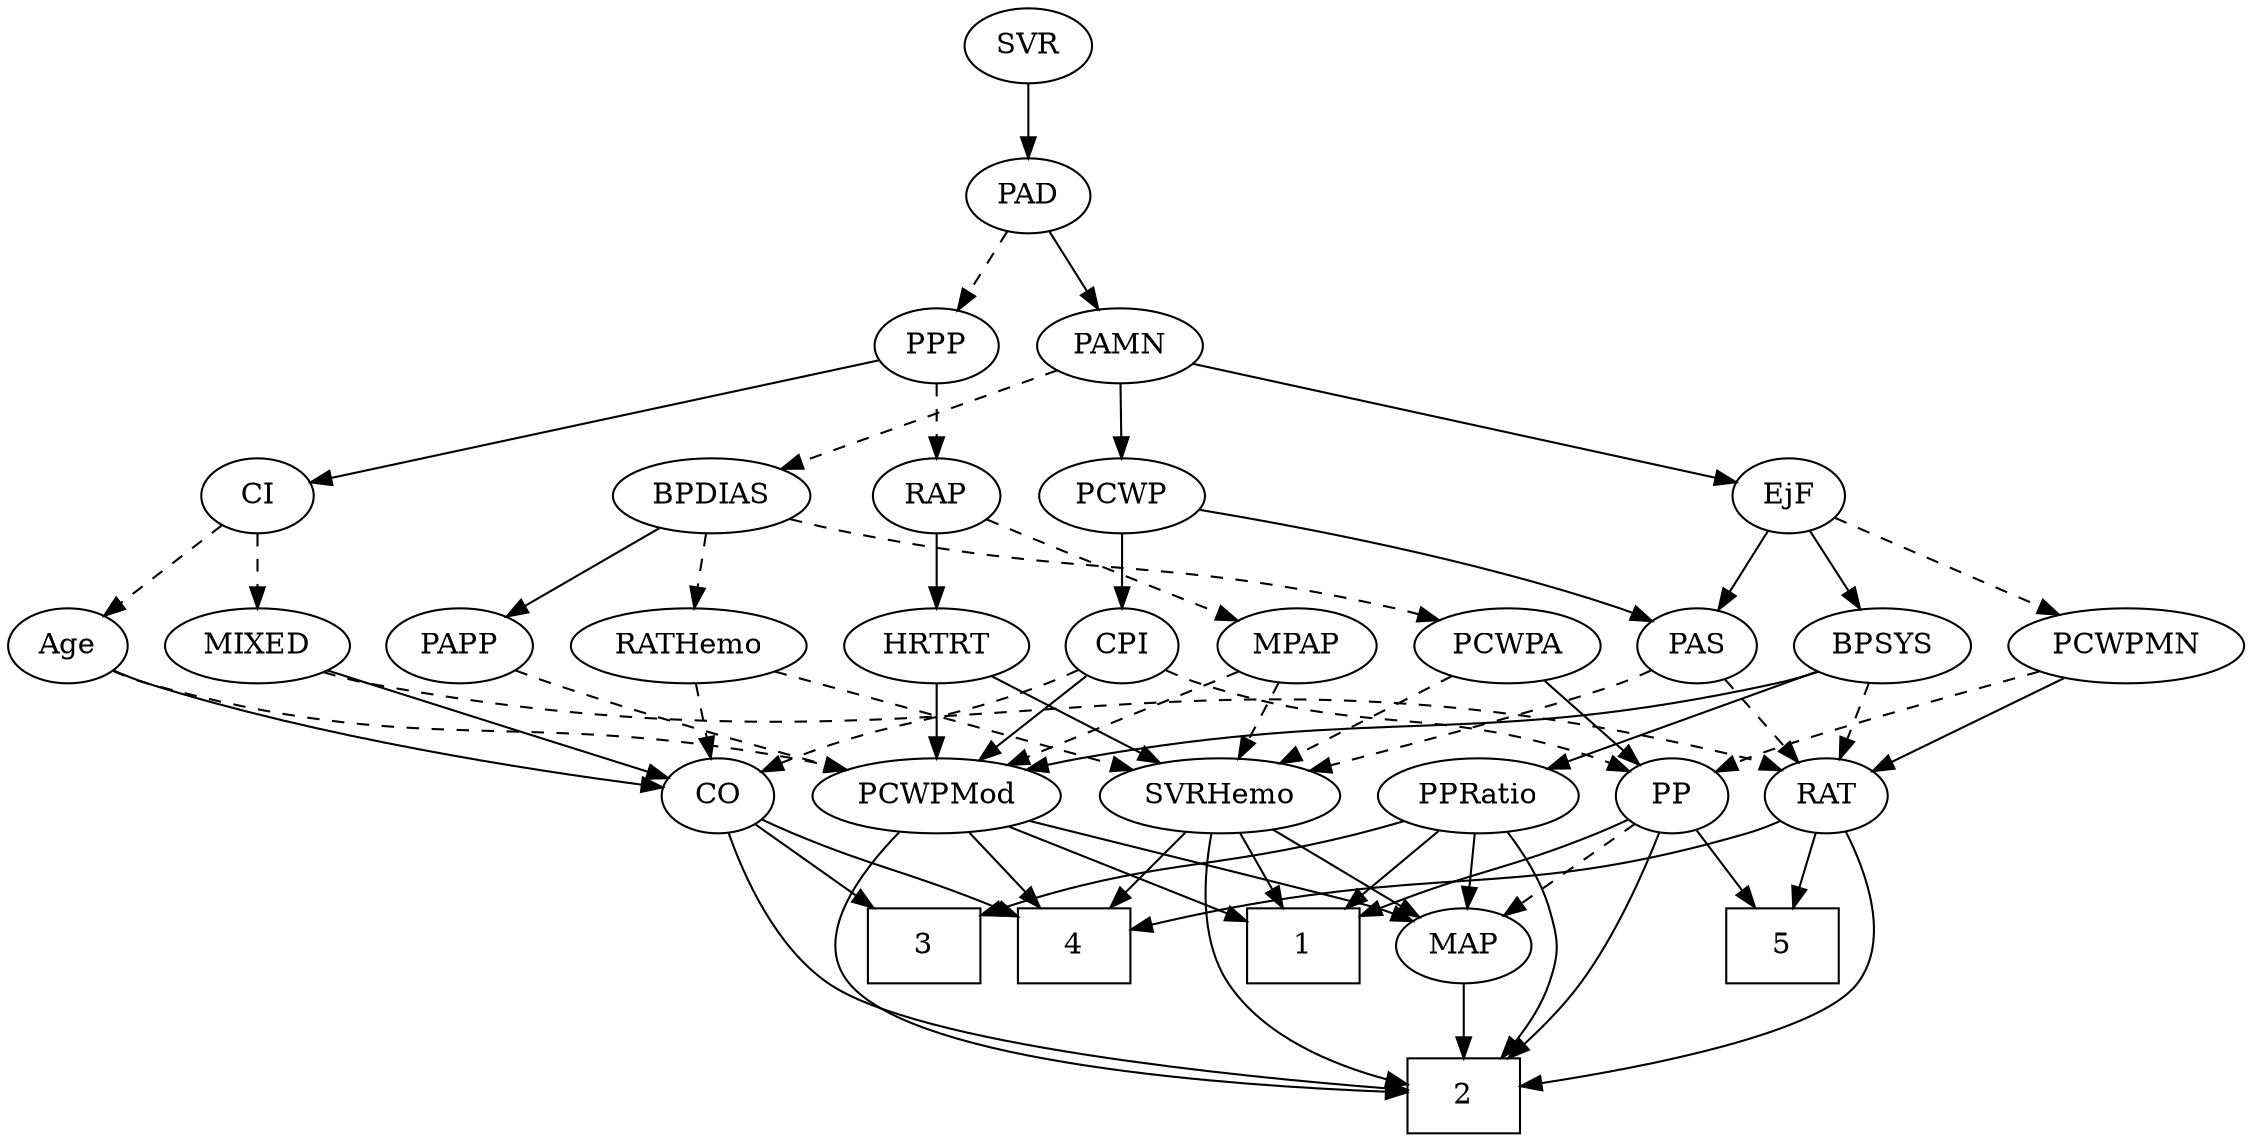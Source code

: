 strict digraph {
	graph [bb="0,0,993.05,540"];
	node [label="\N"];
	1	[height=0.5,
		pos="627,90",
		shape=box,
		width=0.75];
	2	[height=0.5,
		pos="551,18",
		shape=box,
		width=0.75];
	3	[height=0.5,
		pos="365,90",
		shape=box,
		width=0.75];
	4	[height=0.5,
		pos="437,90",
		shape=box,
		width=0.75];
	5	[height=0.5,
		pos="775,90",
		shape=box,
		width=0.75];
	Age	[height=0.5,
		pos="27,234",
		width=0.75];
	CO	[height=0.5,
		pos="301,162",
		width=0.75];
	Age -> CO	[pos="e,274.77,166.88 47.613,222.31 52.566,220.01 57.9,217.75 63,216 132.62,192.14 217.44,176.25 264.71,168.5",
		style=solid];
	PCWPMod	[height=0.5,
		pos="403,162",
		width=1.4443];
	Age -> PCWPMod	[pos="e,363.74,173.95 47.509,221.98 52.465,219.69 57.828,217.52 63,216 180.84,181.36 216.42,203.36 337,180 342.45,178.95 348.11,177.71 \
353.73,176.39",
		style=dashed];
	EjF	[height=0.5,
		pos="806,306",
		width=0.75];
	BPSYS	[height=0.5,
		pos="765,234",
		width=1.0471];
	EjF -> BPSYS	[pos="e,774.74,251.63 796.49,288.76 791.54,280.32 785.38,269.8 779.83,260.31",
		style=solid];
	PAS	[height=0.5,
		pos="848,234",
		width=0.75];
	EjF -> PAS	[pos="e,838.22,251.31 815.53,289.12 820.67,280.56 827.12,269.8 832.92,260.13",
		style=solid];
	PCWPMN	[height=0.5,
		pos="943,234",
		width=1.3902];
	EjF -> PCWPMN	[pos="e,915.35,249.13 826.81,294.37 847.87,283.6 880.89,266.74 906.35,253.73",
		style=dashed];
	RAP	[height=0.5,
		pos="431,306",
		width=0.77632];
	MPAP	[height=0.5,
		pos="501,234",
		width=0.97491];
	RAP -> MPAP	[pos="e,485.54,250.46 445.5,290.5 455,281 467.62,268.38 478.42,257.58",
		style=dashed];
	HRTRT	[height=0.5,
		pos="408,234",
		width=1.1013];
	RAP -> HRTRT	[pos="e,413.68,252.28 425.43,288.05 422.84,280.18 419.7,270.62 416.8,261.79",
		style=solid];
	MIXED	[height=0.5,
		pos="112,234",
		width=1.1193];
	MIXED -> CO	[pos="e,278.03,171.51 141.95,221.91 176.48,209.12 233.06,188.16 268.6,175",
		style=solid];
	RAT	[height=0.5,
		pos="788,162",
		width=0.75827];
	MIXED -> RAT	[pos="e,767.56,174.28 141.18,221.42 147.62,219.28 154.47,217.31 161,216 419.04,164.39 497.09,245.36 752,180 753.96,179.5 755.94,178.89 \
757.91,178.2",
		style=dashed];
	MPAP -> PCWPMod	[pos="e,424.85,178.61 481.17,218.83 467.39,208.99 448.77,195.69 433.16,184.54",
		style=dashed];
	SVRHemo	[height=0.5,
		pos="523,162",
		width=1.3902];
	MPAP -> SVRHemo	[pos="e,517.57,180.28 506.33,216.05 508.78,208.26 511.74,198.82 514.49,190.08",
		style=dashed];
	BPSYS -> RAT	[pos="e,782.48,179.79 770.57,216.05 773.2,208.06 776.39,198.33 779.33,189.4",
		style=dashed];
	BPSYS -> PCWPMod	[pos="e,440.88,174.39 737.08,221.6 731.18,219.5 724.94,217.5 719,216 608.02,188 576.04,203.41 464,180 459.65,179.09 455.14,178.04 450.65,\
176.92",
		style=solid];
	PPRatio	[height=0.5,
		pos="631,162",
		width=1.1013];
	BPSYS -> PPRatio	[pos="e,656.33,176.23 740.42,220.16 719.34,209.15 688.75,193.17 665.27,180.9",
		style=solid];
	PAD	[height=0.5,
		pos="471,450",
		width=0.79437];
	PAMN	[height=0.5,
		pos="558,378",
		width=1.011];
	PAD -> PAMN	[pos="e,539.65,393.77 488.19,435.17 500.61,425.18 517.61,411.5 531.72,400.14",
		style=solid];
	PPP	[height=0.5,
		pos="431,378",
		width=0.75];
	PAD -> PPP	[pos="e,440.23,395.15 461.72,432.76 456.83,424.19 450.71,413.49 445.23,403.9",
		style=dashed];
	CO -> 2	[pos="e,523.82,21.549 299.38,143.76 298.51,123.75 300.4,91.073 319,72 345.74,44.586 455.4,29.084 513.87,22.617",
		style=solid];
	CO -> 3	[pos="e,349.42,108.04 314.57,146.15 322.7,137.26 333.24,125.74 342.57,115.53",
		style=solid];
	CO -> 4	[pos="e,409.56,105.13 321.66,150.37 342.57,139.6 375.34,122.74 400.62,109.73",
		style=solid];
	PAS -> RAT	[pos="e,800.99,178.16 834.98,217.81 826.96,208.45 816.53,196.28 807.53,185.79",
		style=dashed];
	PAS -> SVRHemo	[pos="e,559.64,174.33 827.46,222.07 822.51,219.78 817.15,217.58 812,216 713.1,185.6 683.02,202.37 582,180 577.9,179.09 573.67,178.06 569.44,\
176.97",
		style=dashed];
	PAMN -> EjF	[pos="e,781.43,313.94 588.91,368.28 635.46,355.14 723.25,330.36 771.71,316.68",
		style=solid];
	BPDIAS	[height=0.5,
		pos="310,306",
		width=1.1735];
	PAMN -> BPDIAS	[pos="e,344.49,316.73 527.09,368.28 483.6,356 404.11,333.56 354.33,319.51",
		style=dashed];
	PCWP	[height=0.5,
		pos="581,306",
		width=0.97491];
	PAMN -> PCWP	[pos="e,575.48,323.79 563.57,360.05 566.2,352.06 569.39,342.33 572.33,333.4",
		style=solid];
	RATHemo	[height=0.5,
		pos="301,234",
		width=1.3721];
	RATHemo -> CO	[pos="e,301,180.1 301,215.7 301,207.98 301,198.71 301,190.11",
		style=dashed];
	RATHemo -> SVRHemo	[pos="e,486.48,174.51 337.16,221.6 375.27,209.58 435.4,190.62 476.89,177.54",
		style=dashed];
	CPI	[height=0.5,
		pos="581,234",
		width=0.75];
	CPI -> CO	[pos="e,322.81,173.07 560.44,222.15 555.49,219.85 550.14,217.64 545,216 457.69,188.19 429.95,205.7 342,180 338.82,179.07 335.55,177.97 \
332.31,176.79",
		style=dashed];
	CPI -> PCWPMod	[pos="e,438.34,175.26 559.81,222.63 554.98,220.37 549.84,218.04 545,216 512.9,202.46 476.03,188.75 447.9,178.67",
		style=solid];
	PP	[height=0.5,
		pos="716,162",
		width=0.75];
	CPI -> PP	[pos="e,695.4,173.68 601.8,222.22 624.46,210.47 660.89,191.57 686.5,178.3",
		style=dashed];
	RAT -> 2	[pos="e,578.24,20.35 799.41,145.41 812.01,126.13 828.36,93.26 811,72 783.33,38.117 653.61,25.338 588.49,20.998",
		style=solid];
	RAT -> 4	[pos="e,464.3,97.805 767.47,150.04 762.52,147.76 757.16,145.57 752,144 648.37,112.54 617.41,128.14 511,108 498.98,105.72 485.95,102.86 \
474.22,100.14",
		style=solid];
	RAT -> 5	[pos="e,778.21,108.28 784.85,144.05 783.42,136.35 781.69,127.03 780.08,118.36",
		style=solid];
	SVR	[height=0.5,
		pos="471,522",
		width=0.77632];
	SVR -> PAD	[pos="e,471,468.1 471,503.7 471,495.98 471,486.71 471,478.11",
		style=solid];
	PCWPMod -> 1	[pos="e,599.69,104.47 442.38,149.99 488.84,136.98 562.57,116.31 590.17,107.66",
		style=solid];
	PCWPMod -> 2	[pos="e,523.68,21.387 371.79,147.37 355.88,138.62 338.03,125.57 329,108 321.69,93.769 319.09,84.559 329,72 351.59,43.379 456.44,28.517 \
513.6,22.424",
		style=solid];
	PCWPMod -> 4	[pos="e,428.61,108.28 411.23,144.05 415.1,136.09 419.8,126.41 424.12,117.51",
		style=solid];
	MAP	[height=0.5,
		pos="551,90",
		width=0.84854];
	PCWPMod -> MAP	[pos="e,527.77,101.99 432.59,147 457.43,135.26 492.85,118.5 518.47,106.38",
		style=solid];
	PCWPA	[height=0.5,
		pos="668,234",
		width=1.1555];
	PCWPA -> SVRHemo	[pos="e,551.78,176.89 641.07,220 618.55,209.13 586.18,193.5 561.03,181.36",
		style=dashed];
	PCWPA -> PP	[pos="e,705.04,178.99 679.38,216.41 685.32,207.74 692.71,196.97 699.29,187.38",
		style=solid];
	PCWPMN -> RAT	[pos="e,809.8,172.84 913.11,219.5 886.04,207.28 846.32,189.34 818.93,176.97",
		style=solid];
	PCWPMN -> PP	[pos="e,737.06,173.7 905.25,222.04 898.2,220.01 890.88,217.93 884,216 825.45,199.58 809.04,201.06 752,180 750.15,179.32 748.27,178.58 \
746.38,177.8",
		style=dashed];
	SVRHemo -> 1	[pos="e,601.55,108.13 545.57,145.81 559.48,136.45 577.58,124.26 593.19,113.76",
		style=solid];
	SVRHemo -> 2	[pos="e,533.27,36.401 516.2,143.84 510,125.59 502.93,96.097 511,72 514.35,61.998 520.42,52.376 526.83,44.138",
		style=solid];
	SVRHemo -> 4	[pos="e,457.94,108.04 503.49,145.12 492.35,136.05 478.17,124.51 465.78,114.42",
		style=solid];
	SVRHemo -> MAP	[pos="e,544.28,107.79 529.78,144.05 533.01,135.97 536.95,126.12 540.56,117.11",
		style=solid];
	BPDIAS -> RATHemo	[pos="e,303.2,252.1 307.78,287.7 306.78,279.98 305.59,270.71 304.49,262.11",
		style=dashed];
	BPDIAS -> PCWPA	[pos="e,637.22,246.15 347.16,297.15 361.74,294.16 378.63,290.79 394,288 492.77,270.04 519.5,275.95 617,252 620.41,251.16 623.92,250.2 \
627.43,249.18",
		style=dashed];
	PAPP	[height=0.5,
		pos="202,234",
		width=0.88464];
	BPDIAS -> PAPP	[pos="e,222.16,248.07 287.62,290.5 271.21,279.86 248.77,265.32 230.98,253.79",
		style=solid];
	MAP -> 2	[pos="e,551,36.104 551,71.697 551,63.983 551,54.712 551,46.112",
		style=solid];
	PP -> 1	[pos="e,648.72,108.08 699.26,147.83 687.31,138.43 670.9,125.53 656.74,114.39",
		style=solid];
	PP -> 2	[pos="e,578.16,23.875 713.02,144.07 708.73,124.37 699.01,91.982 679,72 654.22,47.252 616.21,33.51 588.05,26.26",
		style=solid];
	PP -> 5	[pos="e,760.56,108.13 728.8,145.81 736.18,137.05 745.64,125.83 754.08,115.82",
		style=solid];
	PP -> MAP	[pos="e,575.08,101.32 694.77,150.73 689.94,148.46 684.81,146.11 680,144 640.91,126.88 630.41,124.35 591,108 588.82,107.1 586.58,106.16 \
584.33,105.22",
		style=dashed];
	PPP -> RAP	[pos="e,431,324.1 431,359.7 431,351.98 431,342.71 431,334.11",
		style=dashed];
	CI	[height=0.5,
		pos="112,306",
		width=0.75];
	PPP -> CI	[pos="e,137.3,312.55 405.7,371.45 349.17,359.04 212.46,329.04 147.46,314.78",
		style=solid];
	PPRatio -> 1	[pos="e,627.98,108.1 630.01,143.7 629.57,135.98 629.04,126.71 628.55,118.11",
		style=solid];
	PPRatio -> 2	[pos="e,578.17,23.39 644.97,144.94 659.36,126.35 677.76,95.307 663,72 646.65,46.167 613.93,32.682 588.06,25.796",
		style=solid];
	PPRatio -> 3	[pos="e,392.23,104.71 601.41,150 595.05,147.84 588.34,145.72 582,144 505.94,123.35 480.84,132.88 402.11,107.92",
		style=solid];
	PPRatio -> MAP	[pos="e,567.5,105.44 613.64,145.81 602.41,135.98 587.62,123.04 575.24,112.21",
		style=solid];
	PCWP -> PAS	[pos="e,827.38,245.67 614.14,299.72 659.57,291.95 743.37,275.76 812,252 813.91,251.34 815.85,250.61 817.8,249.83",
		style=solid];
	PCWP -> CPI	[pos="e,581,252.1 581,287.7 581,279.98 581,270.71 581,262.11",
		style=solid];
	CI -> Age	[pos="e,43.339,248.46 95.611,291.5 83.029,281.14 65.462,266.67 51.253,254.97",
		style=dashed];
	CI -> MIXED	[pos="e,112,252.1 112,287.7 112,279.98 112,270.71 112,262.11",
		style=dashed];
	PAPP -> PCWPMod	[pos="e,365.55,174.55 226.6,222.46 231.98,220.25 237.66,217.99 243,216 280.65,201.98 323.94,187.75 355.99,177.57",
		style=dashed];
	HRTRT -> PCWPMod	[pos="e,404.22,180.1 406.76,215.7 406.21,207.98 405.55,198.71 404.94,190.11",
		style=solid];
	HRTRT -> SVRHemo	[pos="e,498.74,177.77 430.72,219.17 447.67,208.85 471.09,194.6 490.09,183.03",
		style=solid];
}
